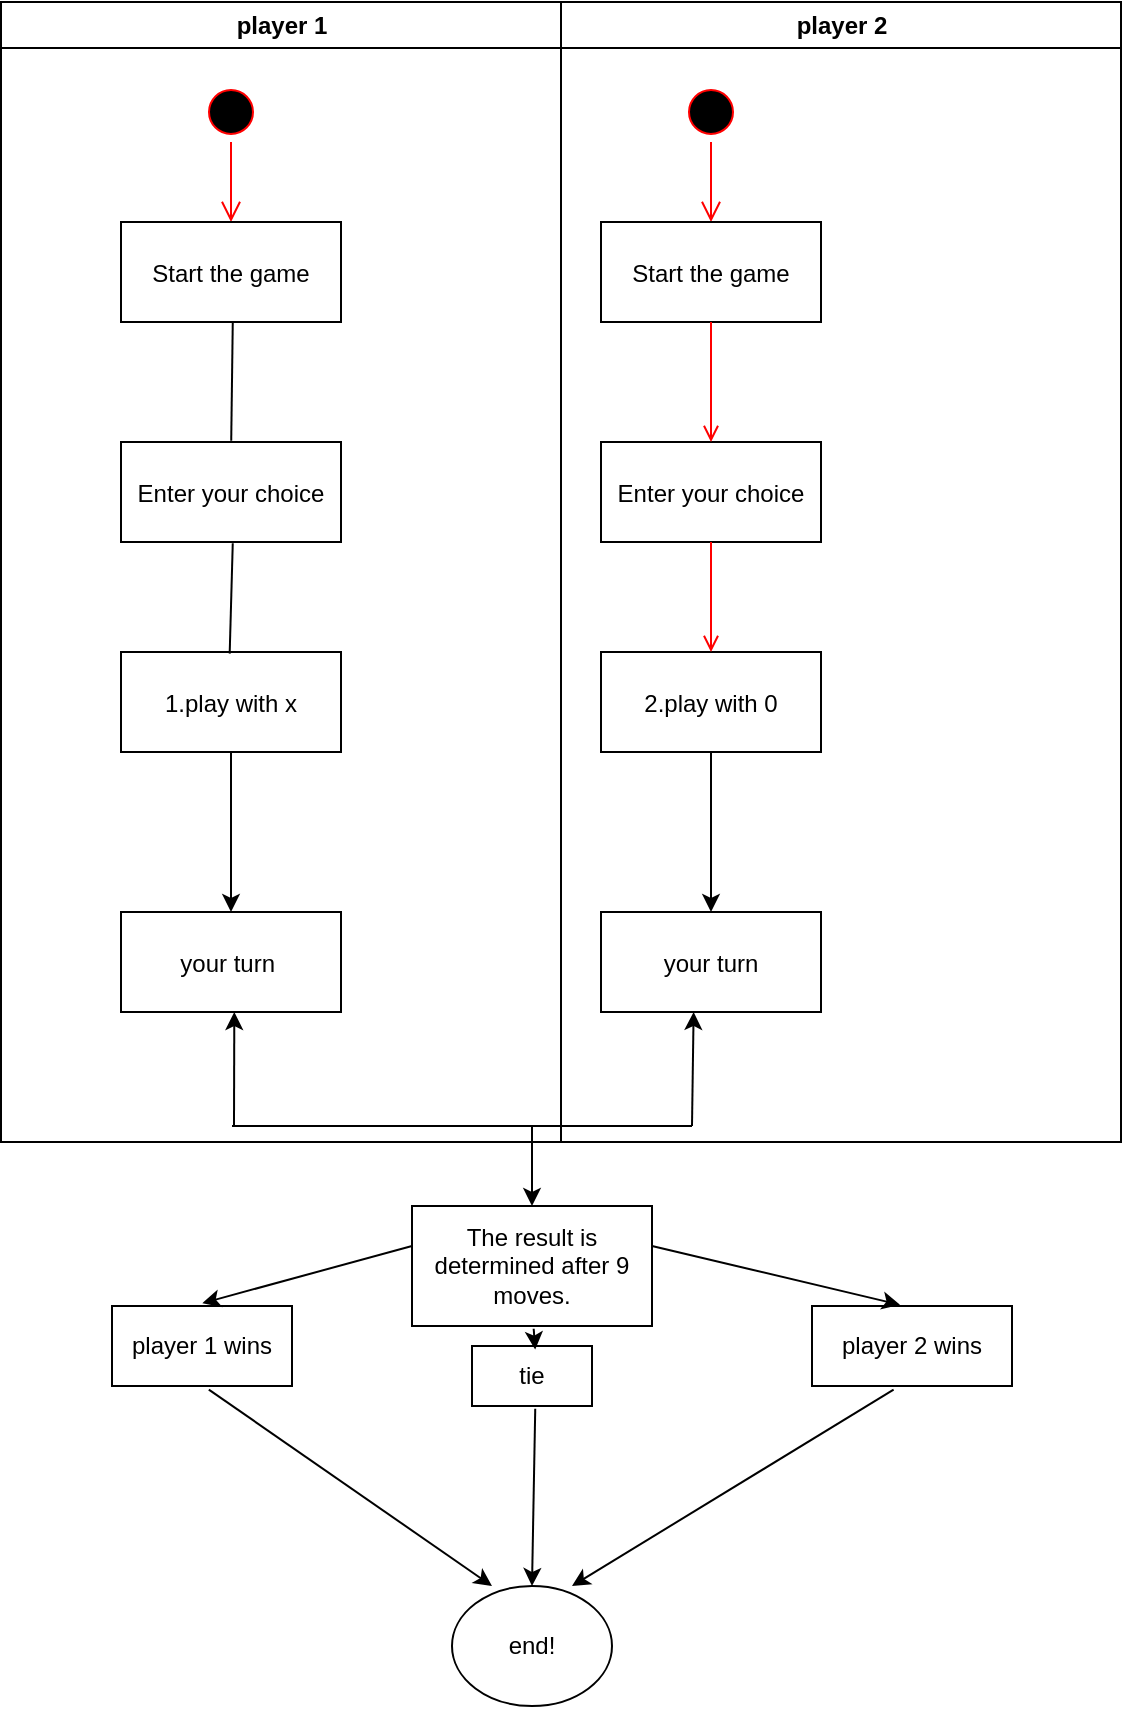 <mxfile version="17.1.3" type="device"><diagram name="Page-1" id="e7e014a7-5840-1c2e-5031-d8a46d1fe8dd"><mxGraphModel dx="1038" dy="521" grid="1" gridSize="10" guides="1" tooltips="1" connect="1" arrows="1" fold="1" page="1" pageScale="1" pageWidth="1169" pageHeight="826" background="none" math="0" shadow="0"><root><mxCell id="0"/><mxCell id="1" parent="0"/><mxCell id="2" value="player 1" style="swimlane;whiteSpace=wrap" parent="1" vertex="1"><mxGeometry x="164.5" y="128" width="280" height="570" as="geometry"/></mxCell><mxCell id="5" value="" style="ellipse;shape=startState;fillColor=#000000;strokeColor=#ff0000;" parent="2" vertex="1"><mxGeometry x="100" y="40" width="30" height="30" as="geometry"/></mxCell><mxCell id="6" value="" style="edgeStyle=elbowEdgeStyle;elbow=horizontal;verticalAlign=bottom;endArrow=open;endSize=8;strokeColor=#FF0000;endFill=1;rounded=0" parent="2" source="5" target="7" edge="1"><mxGeometry x="100" y="40" as="geometry"><mxPoint x="115" y="110" as="targetPoint"/></mxGeometry></mxCell><mxCell id="7" value="Start the game" style="" parent="2" vertex="1"><mxGeometry x="60" y="110" width="110" height="50" as="geometry"/></mxCell><mxCell id="8" value="Enter your choice" style="" parent="2" vertex="1"><mxGeometry x="60" y="220" width="110" height="50" as="geometry"/></mxCell><mxCell id="iFP_1I55heE2SqdHLHjV-42" value="" style="edgeStyle=orthogonalEdgeStyle;rounded=0;orthogonalLoop=1;jettySize=auto;html=1;" edge="1" parent="2" source="10" target="iFP_1I55heE2SqdHLHjV-41"><mxGeometry relative="1" as="geometry"/></mxCell><mxCell id="10" value="1.play with x" style="" parent="2" vertex="1"><mxGeometry x="60" y="325" width="110" height="50" as="geometry"/></mxCell><mxCell id="iFP_1I55heE2SqdHLHjV-41" value="your turn " style="fillColor=rgb(255, 255, 255);strokeColor=rgb(0, 0, 0);fontColor=rgb(0, 0, 0);" vertex="1" parent="2"><mxGeometry x="60" y="455" width="110" height="50" as="geometry"/></mxCell><mxCell id="iFP_1I55heE2SqdHLHjV-70" value="" style="endArrow=none;html=1;rounded=0;entryX=0.508;entryY=1.012;entryDx=0;entryDy=0;entryPerimeter=0;exitX=0.494;exitY=0.016;exitDx=0;exitDy=0;exitPerimeter=0;" edge="1" parent="2" source="10" target="8"><mxGeometry width="50" height="50" relative="1" as="geometry"><mxPoint x="495.5" y="262" as="sourcePoint"/><mxPoint x="545.5" y="212" as="targetPoint"/></mxGeometry></mxCell><mxCell id="iFP_1I55heE2SqdHLHjV-71" value="" style="endArrow=none;html=1;rounded=0;entryX=0.508;entryY=1.004;entryDx=0;entryDy=0;entryPerimeter=0;exitX=0.501;exitY=-0.012;exitDx=0;exitDy=0;exitPerimeter=0;" edge="1" parent="2" source="8" target="7"><mxGeometry width="50" height="50" relative="1" as="geometry"><mxPoint x="495.5" y="262" as="sourcePoint"/><mxPoint x="545.5" y="212" as="targetPoint"/></mxGeometry></mxCell><mxCell id="3" value="player 2" style="swimlane;whiteSpace=wrap;startSize=23;" parent="1" vertex="1"><mxGeometry x="444.5" y="128" width="280" height="570" as="geometry"/></mxCell><mxCell id="13" value="" style="ellipse;shape=startState;fillColor=#000000;strokeColor=#ff0000;" parent="3" vertex="1"><mxGeometry x="60" y="40" width="30" height="30" as="geometry"/></mxCell><mxCell id="14" value="" style="edgeStyle=elbowEdgeStyle;elbow=horizontal;verticalAlign=bottom;endArrow=open;endSize=8;strokeColor=#FF0000;endFill=1;rounded=0" parent="3" source="13" target="15" edge="1"><mxGeometry x="40" y="20" as="geometry"><mxPoint x="55" y="90" as="targetPoint"/></mxGeometry></mxCell><mxCell id="15" value="Start the game" style="" parent="3" vertex="1"><mxGeometry x="20" y="110" width="110" height="50" as="geometry"/></mxCell><mxCell id="16" value="Enter your choice" style="" parent="3" vertex="1"><mxGeometry x="20" y="220" width="110" height="50" as="geometry"/></mxCell><mxCell id="17" value="" style="endArrow=open;strokeColor=#FF0000;endFill=1;rounded=0" parent="3" source="15" target="16" edge="1"><mxGeometry relative="1" as="geometry"/></mxCell><mxCell id="iFP_1I55heE2SqdHLHjV-45" value="" style="edgeStyle=orthogonalEdgeStyle;rounded=0;orthogonalLoop=1;jettySize=auto;html=1;" edge="1" parent="3" source="18" target="iFP_1I55heE2SqdHLHjV-44"><mxGeometry relative="1" as="geometry"/></mxCell><mxCell id="18" value="2.play with 0" style="" parent="3" vertex="1"><mxGeometry x="20" y="325" width="110" height="50" as="geometry"/></mxCell><mxCell id="19" value="" style="endArrow=open;strokeColor=#FF0000;endFill=1;rounded=0" parent="3" source="16" target="18" edge="1"><mxGeometry relative="1" as="geometry"/></mxCell><mxCell id="iFP_1I55heE2SqdHLHjV-44" value="your turn" style="fillColor=rgb(255, 255, 255);strokeColor=rgb(0, 0, 0);fontColor=rgb(0, 0, 0);" vertex="1" parent="3"><mxGeometry x="20" y="455" width="110" height="50" as="geometry"/></mxCell><mxCell id="iFP_1I55heE2SqdHLHjV-49" value="" style="endArrow=classic;html=1;rounded=0;" edge="1" parent="1" target="iFP_1I55heE2SqdHLHjV-52"><mxGeometry width="50" height="50" relative="1" as="geometry"><mxPoint x="280" y="690" as="sourcePoint"/><mxPoint x="430" y="690" as="targetPoint"/><Array as="points"><mxPoint x="430" y="690"/><mxPoint x="430" y="730"/></Array></mxGeometry></mxCell><mxCell id="iFP_1I55heE2SqdHLHjV-51" value="" style="endArrow=classic;html=1;rounded=0;entryX=0.421;entryY=1;entryDx=0;entryDy=0;entryPerimeter=0;" edge="1" parent="1" target="iFP_1I55heE2SqdHLHjV-44"><mxGeometry width="50" height="50" relative="1" as="geometry"><mxPoint x="510" y="690" as="sourcePoint"/><mxPoint x="510" y="640" as="targetPoint"/></mxGeometry></mxCell><mxCell id="iFP_1I55heE2SqdHLHjV-52" value="The result is determined after 9 moves." style="rounded=0;whiteSpace=wrap;html=1;" vertex="1" parent="1"><mxGeometry x="370" y="730" width="120" height="60" as="geometry"/></mxCell><mxCell id="iFP_1I55heE2SqdHLHjV-53" value="player 1 wins" style="rounded=0;whiteSpace=wrap;html=1;" vertex="1" parent="1"><mxGeometry x="220" y="780" width="90" height="40" as="geometry"/></mxCell><mxCell id="iFP_1I55heE2SqdHLHjV-54" value="player 2 wins" style="rounded=0;whiteSpace=wrap;html=1;" vertex="1" parent="1"><mxGeometry x="570" y="780" width="100" height="40" as="geometry"/></mxCell><mxCell id="iFP_1I55heE2SqdHLHjV-55" value="tie" style="rounded=0;whiteSpace=wrap;html=1;" vertex="1" parent="1"><mxGeometry x="400" y="800" width="60" height="30" as="geometry"/></mxCell><mxCell id="iFP_1I55heE2SqdHLHjV-56" value="" style="endArrow=classic;html=1;rounded=0;entryX=0.502;entryY=-0.035;entryDx=0;entryDy=0;entryPerimeter=0;" edge="1" parent="1" target="iFP_1I55heE2SqdHLHjV-53"><mxGeometry width="50" height="50" relative="1" as="geometry"><mxPoint x="370" y="750" as="sourcePoint"/><mxPoint x="700" y="690" as="targetPoint"/></mxGeometry></mxCell><mxCell id="iFP_1I55heE2SqdHLHjV-58" value="" style="endArrow=classic;html=1;rounded=0;entryX=0.44;entryY=-0.015;entryDx=0;entryDy=0;entryPerimeter=0;" edge="1" parent="1" target="iFP_1I55heE2SqdHLHjV-54"><mxGeometry width="50" height="50" relative="1" as="geometry"><mxPoint x="490" y="750" as="sourcePoint"/><mxPoint x="700" y="690" as="targetPoint"/></mxGeometry></mxCell><mxCell id="iFP_1I55heE2SqdHLHjV-59" value="" style="endArrow=classic;html=1;rounded=0;exitX=0.507;exitY=1.023;exitDx=0;exitDy=0;exitPerimeter=0;entryX=0.527;entryY=0.06;entryDx=0;entryDy=0;entryPerimeter=0;" edge="1" parent="1" source="iFP_1I55heE2SqdHLHjV-52" target="iFP_1I55heE2SqdHLHjV-55"><mxGeometry width="50" height="50" relative="1" as="geometry"><mxPoint x="650" y="740" as="sourcePoint"/><mxPoint x="700" y="690" as="targetPoint"/></mxGeometry></mxCell><mxCell id="iFP_1I55heE2SqdHLHjV-60" value="" style="endArrow=none;html=1;rounded=0;" edge="1" parent="1"><mxGeometry width="50" height="50" relative="1" as="geometry"><mxPoint x="430" y="690" as="sourcePoint"/><mxPoint x="510" y="690" as="targetPoint"/></mxGeometry></mxCell><mxCell id="iFP_1I55heE2SqdHLHjV-62" value="" style="endArrow=classic;html=1;rounded=0;entryX=0.515;entryY=1;entryDx=0;entryDy=0;entryPerimeter=0;" edge="1" parent="1" target="iFP_1I55heE2SqdHLHjV-41"><mxGeometry width="50" height="50" relative="1" as="geometry"><mxPoint x="281" y="690" as="sourcePoint"/><mxPoint x="700" y="780" as="targetPoint"/></mxGeometry></mxCell><mxCell id="iFP_1I55heE2SqdHLHjV-63" value="" style="endArrow=classic;html=1;rounded=0;exitX=0.538;exitY=1.045;exitDx=0;exitDy=0;exitPerimeter=0;" edge="1" parent="1" source="iFP_1I55heE2SqdHLHjV-53"><mxGeometry width="50" height="50" relative="1" as="geometry"><mxPoint x="650" y="780" as="sourcePoint"/><mxPoint x="410" y="920" as="targetPoint"/></mxGeometry></mxCell><mxCell id="iFP_1I55heE2SqdHLHjV-64" value="" style="endArrow=classic;html=1;rounded=0;exitX=0.527;exitY=1.047;exitDx=0;exitDy=0;exitPerimeter=0;" edge="1" parent="1" source="iFP_1I55heE2SqdHLHjV-55"><mxGeometry width="50" height="50" relative="1" as="geometry"><mxPoint x="650" y="780" as="sourcePoint"/><mxPoint x="430" y="920" as="targetPoint"/></mxGeometry></mxCell><mxCell id="iFP_1I55heE2SqdHLHjV-65" value="" style="endArrow=classic;html=1;rounded=0;exitX=0.408;exitY=1.045;exitDx=0;exitDy=0;exitPerimeter=0;" edge="1" parent="1" source="iFP_1I55heE2SqdHLHjV-54"><mxGeometry width="50" height="50" relative="1" as="geometry"><mxPoint x="650" y="780" as="sourcePoint"/><mxPoint x="450" y="920" as="targetPoint"/></mxGeometry></mxCell><mxCell id="iFP_1I55heE2SqdHLHjV-66" value="end!" style="ellipse;whiteSpace=wrap;html=1;" vertex="1" parent="1"><mxGeometry x="390" y="920" width="80" height="60" as="geometry"/></mxCell></root></mxGraphModel></diagram></mxfile>